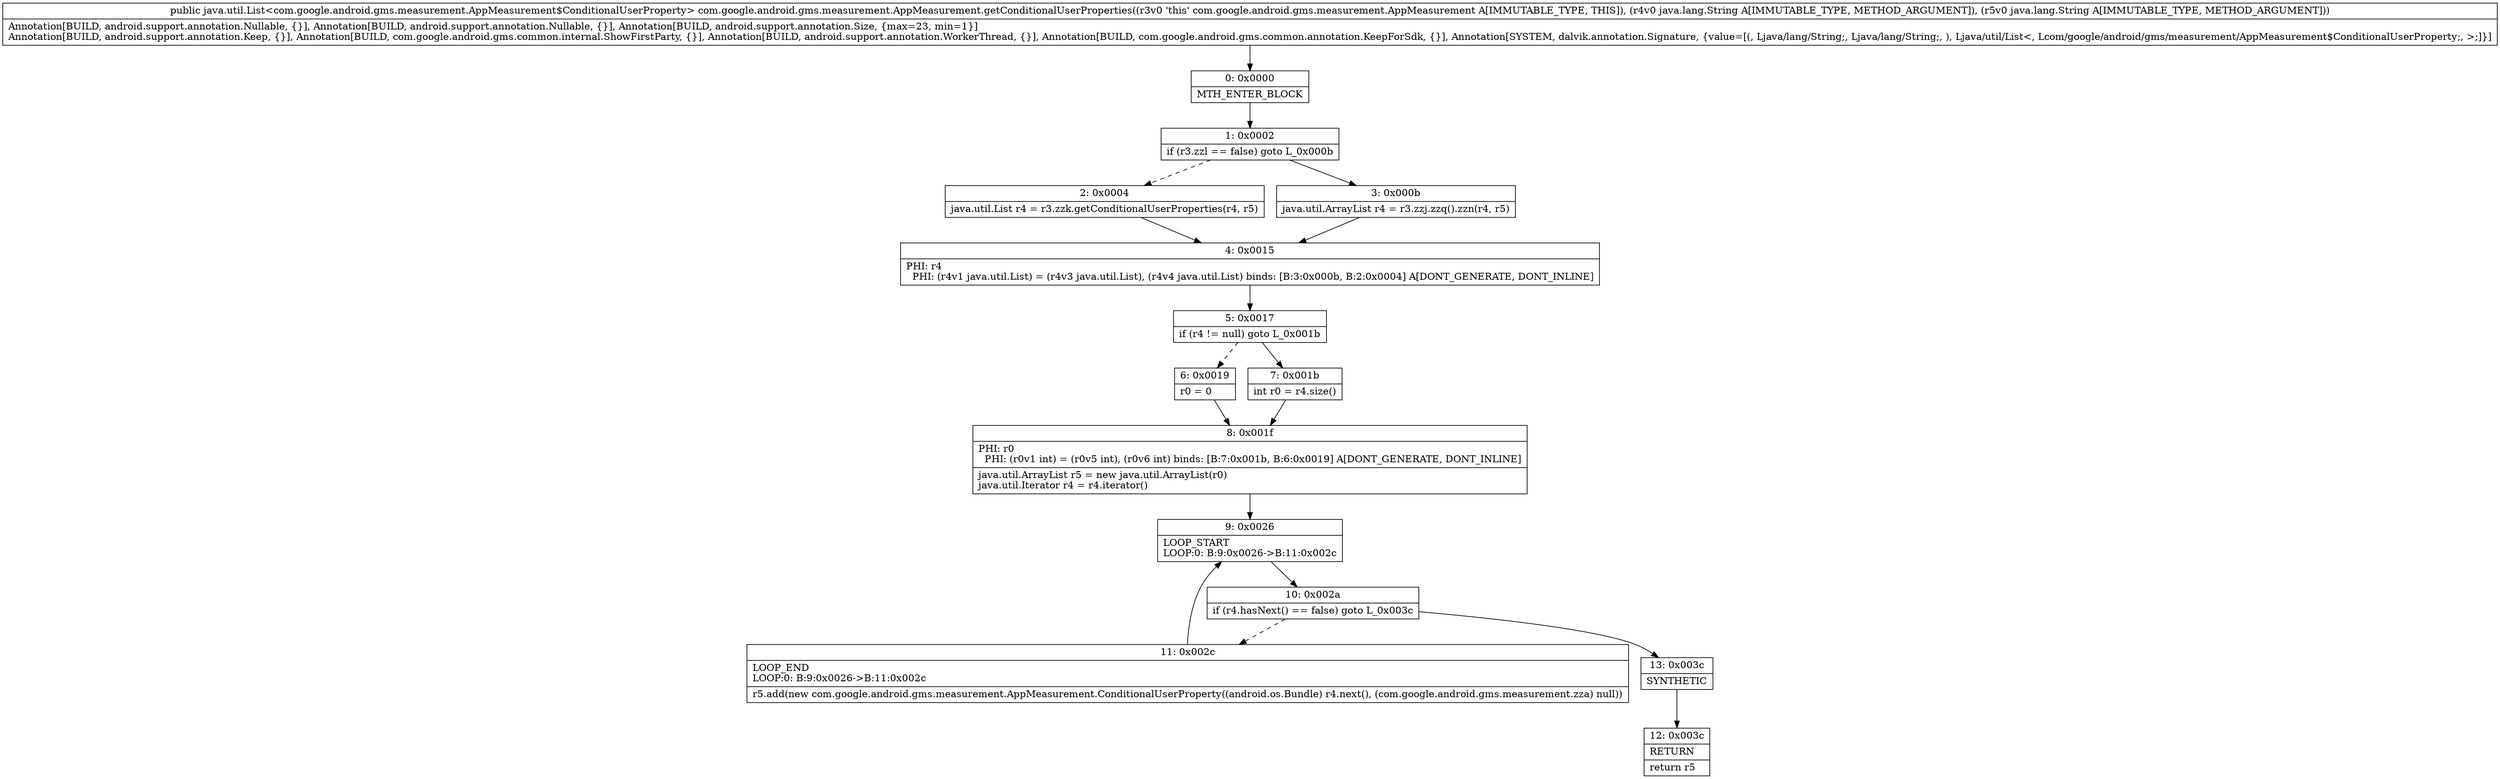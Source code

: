 digraph "CFG forcom.google.android.gms.measurement.AppMeasurement.getConditionalUserProperties(Ljava\/lang\/String;Ljava\/lang\/String;)Ljava\/util\/List;" {
Node_0 [shape=record,label="{0\:\ 0x0000|MTH_ENTER_BLOCK\l}"];
Node_1 [shape=record,label="{1\:\ 0x0002|if (r3.zzl == false) goto L_0x000b\l}"];
Node_2 [shape=record,label="{2\:\ 0x0004|java.util.List r4 = r3.zzk.getConditionalUserProperties(r4, r5)\l}"];
Node_3 [shape=record,label="{3\:\ 0x000b|java.util.ArrayList r4 = r3.zzj.zzq().zzn(r4, r5)\l}"];
Node_4 [shape=record,label="{4\:\ 0x0015|PHI: r4 \l  PHI: (r4v1 java.util.List) = (r4v3 java.util.List), (r4v4 java.util.List) binds: [B:3:0x000b, B:2:0x0004] A[DONT_GENERATE, DONT_INLINE]\l}"];
Node_5 [shape=record,label="{5\:\ 0x0017|if (r4 != null) goto L_0x001b\l}"];
Node_6 [shape=record,label="{6\:\ 0x0019|r0 = 0\l}"];
Node_7 [shape=record,label="{7\:\ 0x001b|int r0 = r4.size()\l}"];
Node_8 [shape=record,label="{8\:\ 0x001f|PHI: r0 \l  PHI: (r0v1 int) = (r0v5 int), (r0v6 int) binds: [B:7:0x001b, B:6:0x0019] A[DONT_GENERATE, DONT_INLINE]\l|java.util.ArrayList r5 = new java.util.ArrayList(r0)\ljava.util.Iterator r4 = r4.iterator()\l}"];
Node_9 [shape=record,label="{9\:\ 0x0026|LOOP_START\lLOOP:0: B:9:0x0026\-\>B:11:0x002c\l}"];
Node_10 [shape=record,label="{10\:\ 0x002a|if (r4.hasNext() == false) goto L_0x003c\l}"];
Node_11 [shape=record,label="{11\:\ 0x002c|LOOP_END\lLOOP:0: B:9:0x0026\-\>B:11:0x002c\l|r5.add(new com.google.android.gms.measurement.AppMeasurement.ConditionalUserProperty((android.os.Bundle) r4.next(), (com.google.android.gms.measurement.zza) null))\l}"];
Node_12 [shape=record,label="{12\:\ 0x003c|RETURN\l|return r5\l}"];
Node_13 [shape=record,label="{13\:\ 0x003c|SYNTHETIC\l}"];
MethodNode[shape=record,label="{public java.util.List\<com.google.android.gms.measurement.AppMeasurement$ConditionalUserProperty\> com.google.android.gms.measurement.AppMeasurement.getConditionalUserProperties((r3v0 'this' com.google.android.gms.measurement.AppMeasurement A[IMMUTABLE_TYPE, THIS]), (r4v0 java.lang.String A[IMMUTABLE_TYPE, METHOD_ARGUMENT]), (r5v0 java.lang.String A[IMMUTABLE_TYPE, METHOD_ARGUMENT]))  | Annotation[BUILD, android.support.annotation.Nullable, \{\}], Annotation[BUILD, android.support.annotation.Nullable, \{\}], Annotation[BUILD, android.support.annotation.Size, \{max=23, min=1\}]\lAnnotation[BUILD, android.support.annotation.Keep, \{\}], Annotation[BUILD, com.google.android.gms.common.internal.ShowFirstParty, \{\}], Annotation[BUILD, android.support.annotation.WorkerThread, \{\}], Annotation[BUILD, com.google.android.gms.common.annotation.KeepForSdk, \{\}], Annotation[SYSTEM, dalvik.annotation.Signature, \{value=[(, Ljava\/lang\/String;, Ljava\/lang\/String;, ), Ljava\/util\/List\<, Lcom\/google\/android\/gms\/measurement\/AppMeasurement$ConditionalUserProperty;, \>;]\}]\l}"];
MethodNode -> Node_0;
Node_0 -> Node_1;
Node_1 -> Node_2[style=dashed];
Node_1 -> Node_3;
Node_2 -> Node_4;
Node_3 -> Node_4;
Node_4 -> Node_5;
Node_5 -> Node_6[style=dashed];
Node_5 -> Node_7;
Node_6 -> Node_8;
Node_7 -> Node_8;
Node_8 -> Node_9;
Node_9 -> Node_10;
Node_10 -> Node_11[style=dashed];
Node_10 -> Node_13;
Node_11 -> Node_9;
Node_13 -> Node_12;
}

